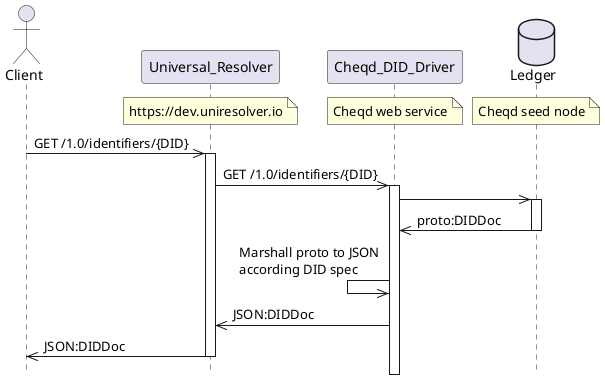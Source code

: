 @startuml
!pragma teoz true
hide footbox

actor Client
participant Universal_Resolver
participant Cheqd_DID_Driver
database Ledger


note over Universal_Resolver
    https://dev.uniresolver.io
end note

/ note over Cheqd_DID_Driver
    Cheqd web service
end note

/ note over Ledger
    Cheqd seed node
end note



Client ->>  Universal_Resolver: GET /1.0/identifiers/{DID}
Activate Universal_Resolver
Universal_Resolver ->> Cheqd_DID_Driver: GET /1.0/identifiers/{DID}

Activate Cheqd_DID_Driver
Cheqd_DID_Driver ->> Ledger

Activate Ledger
Cheqd_DID_Driver <<- Ledger: proto:DIDDoc

Deactivate Ledger
Cheqd_DID_Driver <<- Cheqd_DID_Driver: Marshall proto to JSON \naccording DID spec

Universal_Resolver <<- Cheqd_DID_Driver: JSON:DIDDoc


Deactivate Ledger

Client <<- Universal_Resolver: JSON:DIDDoc
Deactivate Universal_Resolver


@enduml
